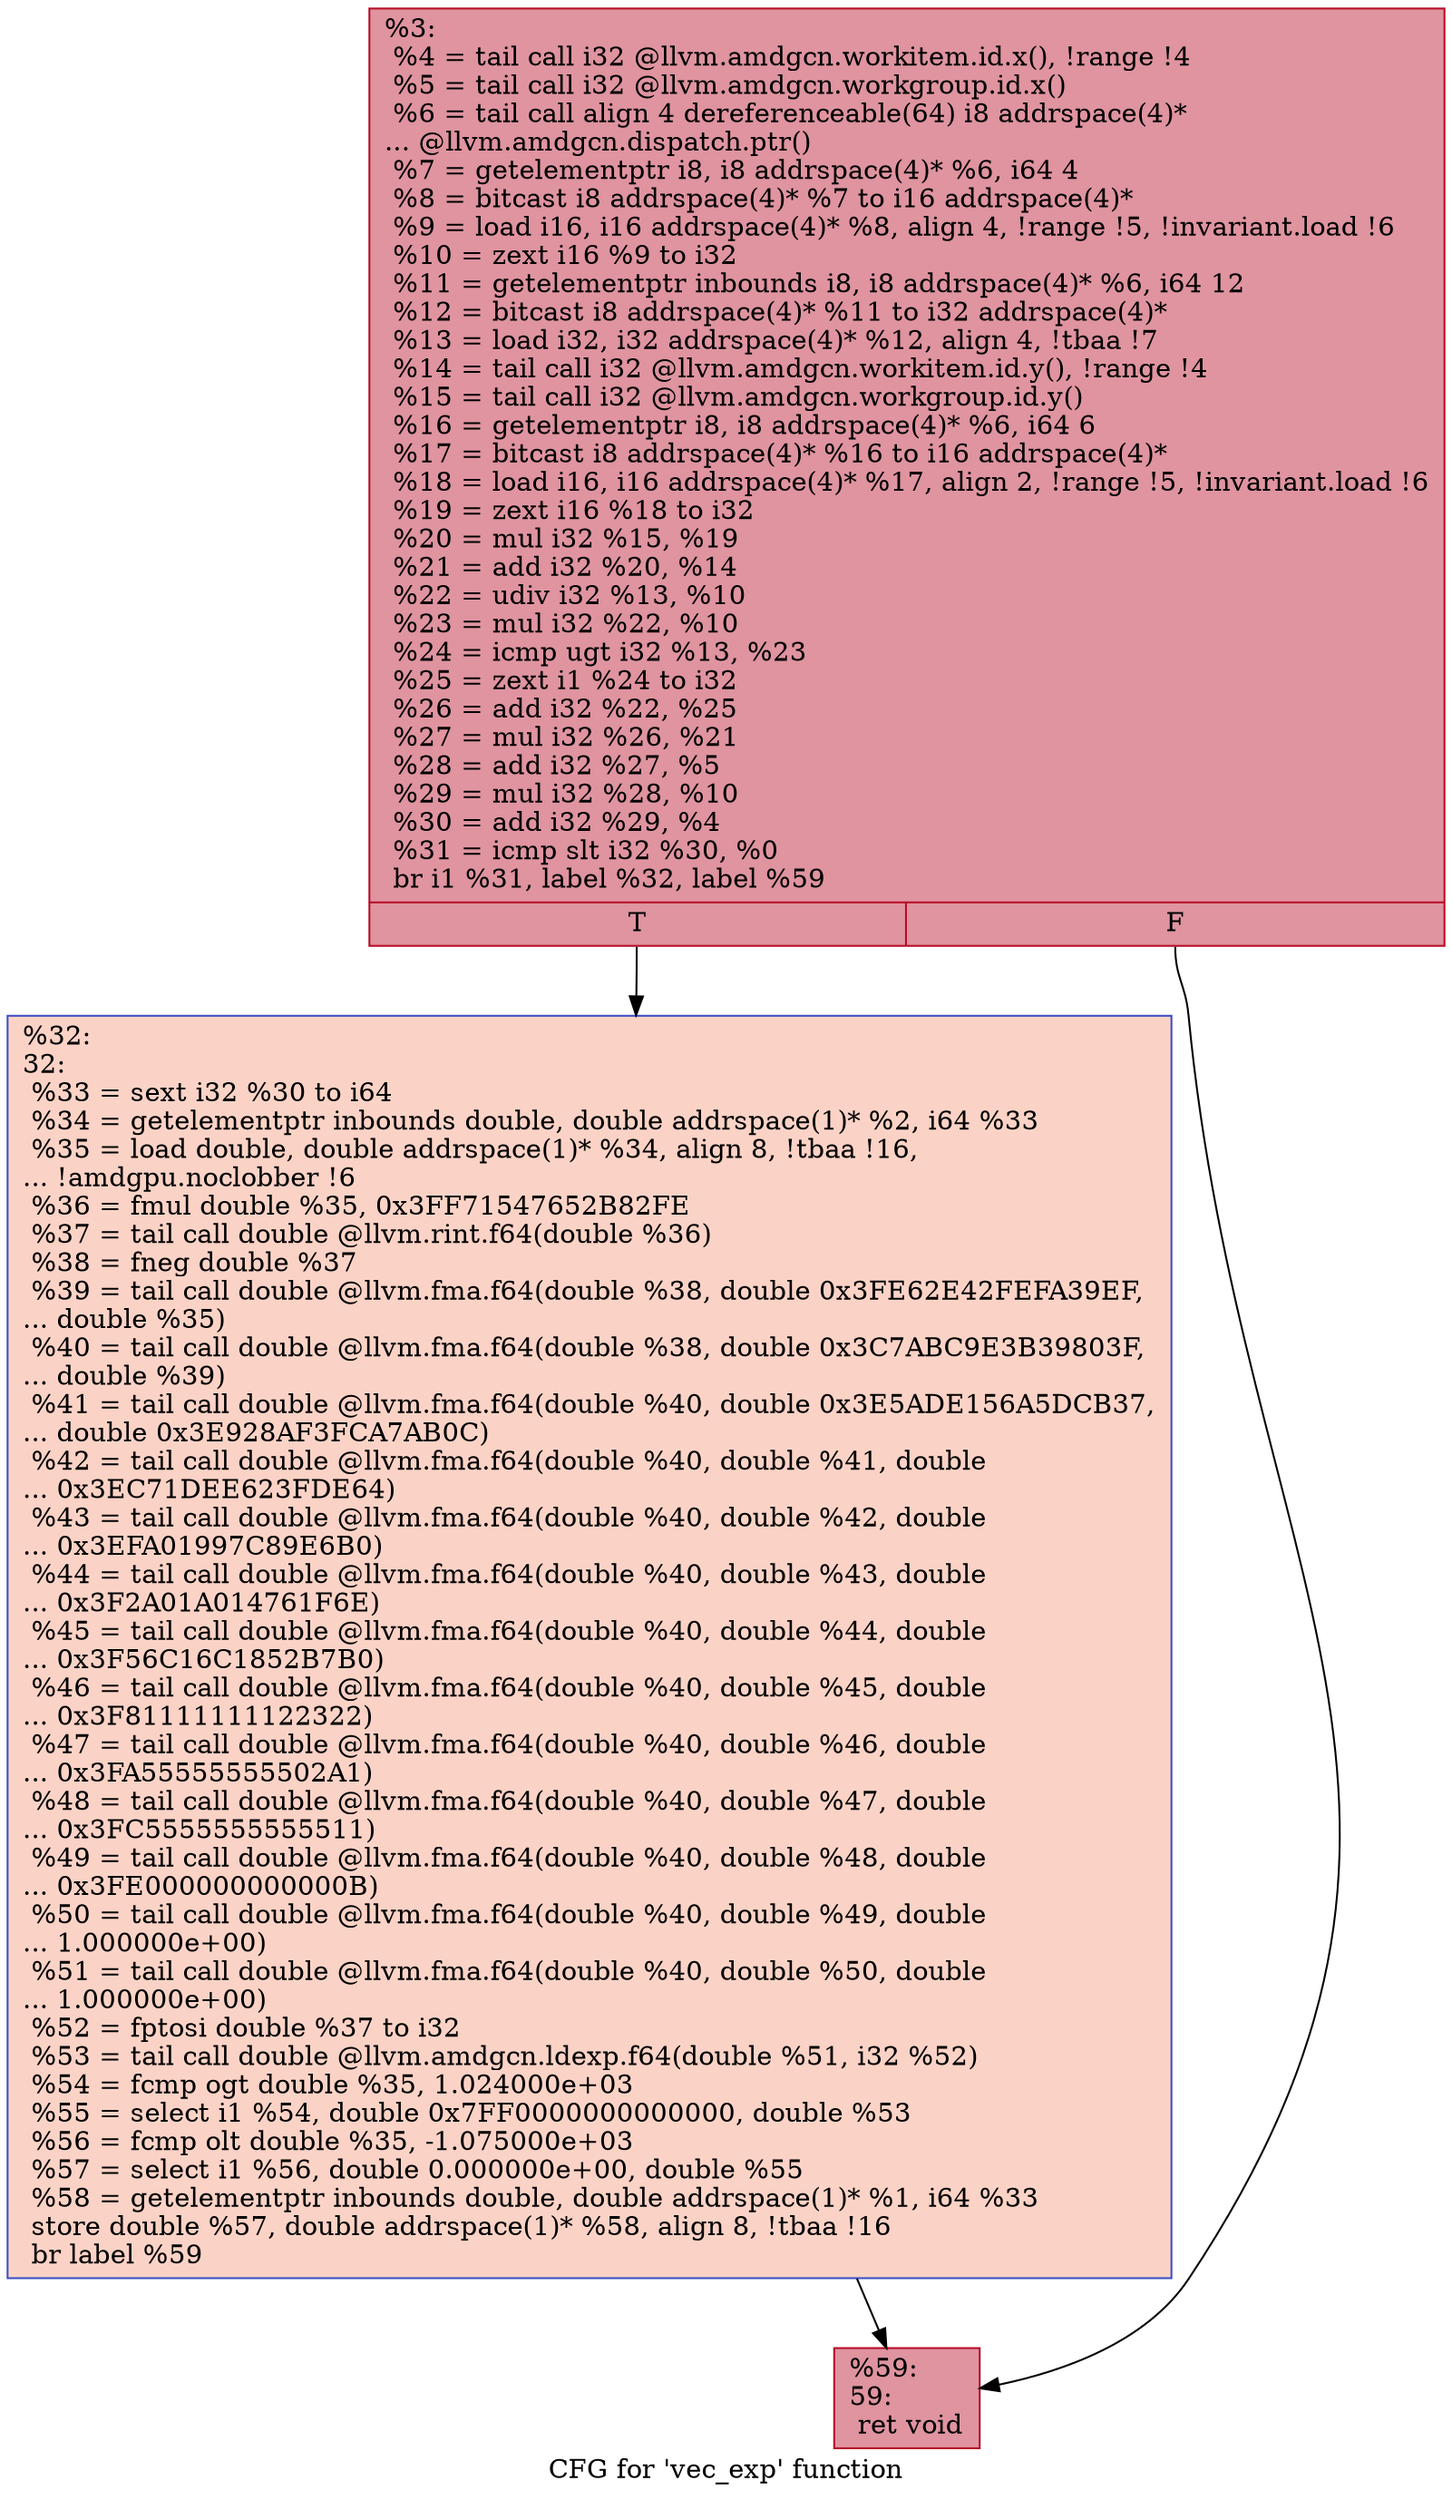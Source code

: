 digraph "CFG for 'vec_exp' function" {
	label="CFG for 'vec_exp' function";

	Node0x4a0cdf0 [shape=record,color="#b70d28ff", style=filled, fillcolor="#b70d2870",label="{%3:\l  %4 = tail call i32 @llvm.amdgcn.workitem.id.x(), !range !4\l  %5 = tail call i32 @llvm.amdgcn.workgroup.id.x()\l  %6 = tail call align 4 dereferenceable(64) i8 addrspace(4)*\l... @llvm.amdgcn.dispatch.ptr()\l  %7 = getelementptr i8, i8 addrspace(4)* %6, i64 4\l  %8 = bitcast i8 addrspace(4)* %7 to i16 addrspace(4)*\l  %9 = load i16, i16 addrspace(4)* %8, align 4, !range !5, !invariant.load !6\l  %10 = zext i16 %9 to i32\l  %11 = getelementptr inbounds i8, i8 addrspace(4)* %6, i64 12\l  %12 = bitcast i8 addrspace(4)* %11 to i32 addrspace(4)*\l  %13 = load i32, i32 addrspace(4)* %12, align 4, !tbaa !7\l  %14 = tail call i32 @llvm.amdgcn.workitem.id.y(), !range !4\l  %15 = tail call i32 @llvm.amdgcn.workgroup.id.y()\l  %16 = getelementptr i8, i8 addrspace(4)* %6, i64 6\l  %17 = bitcast i8 addrspace(4)* %16 to i16 addrspace(4)*\l  %18 = load i16, i16 addrspace(4)* %17, align 2, !range !5, !invariant.load !6\l  %19 = zext i16 %18 to i32\l  %20 = mul i32 %15, %19\l  %21 = add i32 %20, %14\l  %22 = udiv i32 %13, %10\l  %23 = mul i32 %22, %10\l  %24 = icmp ugt i32 %13, %23\l  %25 = zext i1 %24 to i32\l  %26 = add i32 %22, %25\l  %27 = mul i32 %26, %21\l  %28 = add i32 %27, %5\l  %29 = mul i32 %28, %10\l  %30 = add i32 %29, %4\l  %31 = icmp slt i32 %30, %0\l  br i1 %31, label %32, label %59\l|{<s0>T|<s1>F}}"];
	Node0x4a0cdf0:s0 -> Node0x4a10e30;
	Node0x4a0cdf0:s1 -> Node0x4a10ec0;
	Node0x4a10e30 [shape=record,color="#3d50c3ff", style=filled, fillcolor="#f59c7d70",label="{%32:\l32:                                               \l  %33 = sext i32 %30 to i64\l  %34 = getelementptr inbounds double, double addrspace(1)* %2, i64 %33\l  %35 = load double, double addrspace(1)* %34, align 8, !tbaa !16,\l... !amdgpu.noclobber !6\l  %36 = fmul double %35, 0x3FF71547652B82FE\l  %37 = tail call double @llvm.rint.f64(double %36)\l  %38 = fneg double %37\l  %39 = tail call double @llvm.fma.f64(double %38, double 0x3FE62E42FEFA39EF,\l... double %35)\l  %40 = tail call double @llvm.fma.f64(double %38, double 0x3C7ABC9E3B39803F,\l... double %39)\l  %41 = tail call double @llvm.fma.f64(double %40, double 0x3E5ADE156A5DCB37,\l... double 0x3E928AF3FCA7AB0C)\l  %42 = tail call double @llvm.fma.f64(double %40, double %41, double\l... 0x3EC71DEE623FDE64)\l  %43 = tail call double @llvm.fma.f64(double %40, double %42, double\l... 0x3EFA01997C89E6B0)\l  %44 = tail call double @llvm.fma.f64(double %40, double %43, double\l... 0x3F2A01A014761F6E)\l  %45 = tail call double @llvm.fma.f64(double %40, double %44, double\l... 0x3F56C16C1852B7B0)\l  %46 = tail call double @llvm.fma.f64(double %40, double %45, double\l... 0x3F81111111122322)\l  %47 = tail call double @llvm.fma.f64(double %40, double %46, double\l... 0x3FA55555555502A1)\l  %48 = tail call double @llvm.fma.f64(double %40, double %47, double\l... 0x3FC5555555555511)\l  %49 = tail call double @llvm.fma.f64(double %40, double %48, double\l... 0x3FE000000000000B)\l  %50 = tail call double @llvm.fma.f64(double %40, double %49, double\l... 1.000000e+00)\l  %51 = tail call double @llvm.fma.f64(double %40, double %50, double\l... 1.000000e+00)\l  %52 = fptosi double %37 to i32\l  %53 = tail call double @llvm.amdgcn.ldexp.f64(double %51, i32 %52)\l  %54 = fcmp ogt double %35, 1.024000e+03\l  %55 = select i1 %54, double 0x7FF0000000000000, double %53\l  %56 = fcmp olt double %35, -1.075000e+03\l  %57 = select i1 %56, double 0.000000e+00, double %55\l  %58 = getelementptr inbounds double, double addrspace(1)* %1, i64 %33\l  store double %57, double addrspace(1)* %58, align 8, !tbaa !16\l  br label %59\l}"];
	Node0x4a10e30 -> Node0x4a10ec0;
	Node0x4a10ec0 [shape=record,color="#b70d28ff", style=filled, fillcolor="#b70d2870",label="{%59:\l59:                                               \l  ret void\l}"];
}
